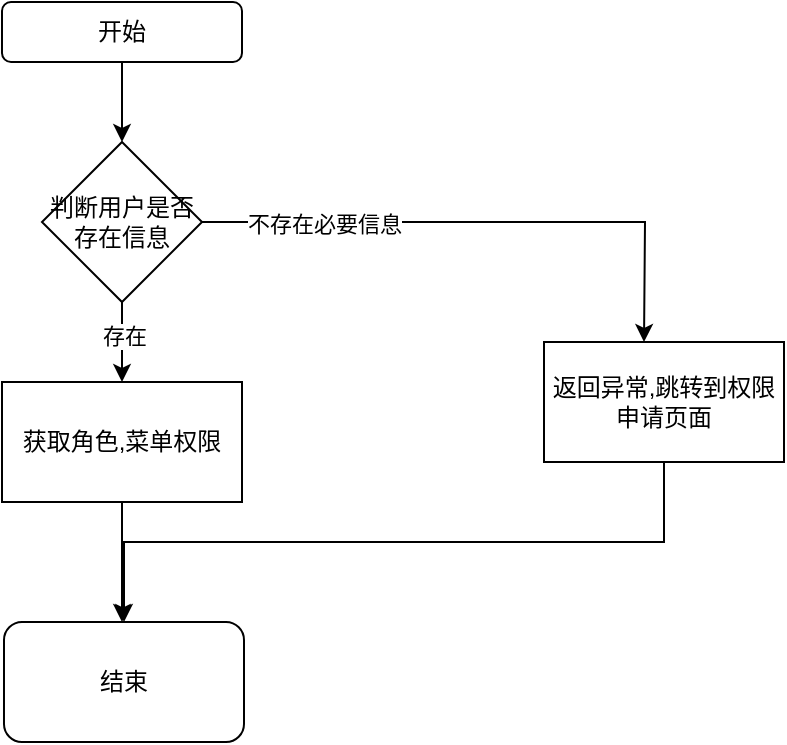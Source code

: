 <mxfile version="21.6.2" type="github">
  <diagram name="Page-1" id="-8qAUDSCcn36FpitHiww">
    <mxGraphModel dx="1434" dy="756" grid="1" gridSize="10" guides="1" tooltips="1" connect="1" arrows="1" fold="1" page="1" pageScale="1" pageWidth="827" pageHeight="1169" math="0" shadow="0">
      <root>
        <mxCell id="0" />
        <mxCell id="1" parent="0" />
        <mxCell id="v0NQ6IL76yMGGseSPTS2-2" style="edgeStyle=orthogonalEdgeStyle;rounded=0;orthogonalLoop=1;jettySize=auto;html=1;exitX=0.5;exitY=1;exitDx=0;exitDy=0;" edge="1" parent="1" source="v0NQ6IL76yMGGseSPTS2-1">
          <mxGeometry relative="1" as="geometry">
            <mxPoint x="339" y="90" as="targetPoint" />
          </mxGeometry>
        </mxCell>
        <mxCell id="v0NQ6IL76yMGGseSPTS2-1" value="开始" style="rounded=1;whiteSpace=wrap;html=1;" vertex="1" parent="1">
          <mxGeometry x="279" y="20" width="120" height="30" as="geometry" />
        </mxCell>
        <mxCell id="v0NQ6IL76yMGGseSPTS2-4" style="edgeStyle=orthogonalEdgeStyle;rounded=0;orthogonalLoop=1;jettySize=auto;html=1;exitX=0.5;exitY=1;exitDx=0;exitDy=0;" edge="1" parent="1" source="v0NQ6IL76yMGGseSPTS2-3">
          <mxGeometry relative="1" as="geometry">
            <mxPoint x="339" y="210" as="targetPoint" />
          </mxGeometry>
        </mxCell>
        <mxCell id="v0NQ6IL76yMGGseSPTS2-5" value="存在" style="edgeLabel;html=1;align=center;verticalAlign=middle;resizable=0;points=[];" vertex="1" connectable="0" parent="v0NQ6IL76yMGGseSPTS2-4">
          <mxGeometry x="-0.161" y="1" relative="1" as="geometry">
            <mxPoint as="offset" />
          </mxGeometry>
        </mxCell>
        <mxCell id="v0NQ6IL76yMGGseSPTS2-10" style="edgeStyle=orthogonalEdgeStyle;rounded=0;orthogonalLoop=1;jettySize=auto;html=1;exitX=1;exitY=0.5;exitDx=0;exitDy=0;" edge="1" parent="1" source="v0NQ6IL76yMGGseSPTS2-3">
          <mxGeometry relative="1" as="geometry">
            <mxPoint x="600" y="190" as="targetPoint" />
          </mxGeometry>
        </mxCell>
        <mxCell id="v0NQ6IL76yMGGseSPTS2-13" value="不存在必要信息" style="edgeLabel;html=1;align=center;verticalAlign=middle;resizable=0;points=[];" vertex="1" connectable="0" parent="v0NQ6IL76yMGGseSPTS2-10">
          <mxGeometry x="-0.567" y="-1" relative="1" as="geometry">
            <mxPoint as="offset" />
          </mxGeometry>
        </mxCell>
        <mxCell id="v0NQ6IL76yMGGseSPTS2-3" value="判断用户是否存在信息" style="rhombus;whiteSpace=wrap;html=1;" vertex="1" parent="1">
          <mxGeometry x="299" y="90" width="80" height="80" as="geometry" />
        </mxCell>
        <mxCell id="v0NQ6IL76yMGGseSPTS2-8" style="edgeStyle=orthogonalEdgeStyle;rounded=0;orthogonalLoop=1;jettySize=auto;html=1;exitX=0.5;exitY=1;exitDx=0;exitDy=0;" edge="1" parent="1" source="v0NQ6IL76yMGGseSPTS2-6">
          <mxGeometry relative="1" as="geometry">
            <mxPoint x="339" y="330" as="targetPoint" />
          </mxGeometry>
        </mxCell>
        <mxCell id="v0NQ6IL76yMGGseSPTS2-6" value="获取角色,菜单权限" style="rounded=0;whiteSpace=wrap;html=1;" vertex="1" parent="1">
          <mxGeometry x="279" y="210" width="120" height="60" as="geometry" />
        </mxCell>
        <mxCell id="v0NQ6IL76yMGGseSPTS2-7" style="edgeStyle=orthogonalEdgeStyle;rounded=0;orthogonalLoop=1;jettySize=auto;html=1;exitX=0.5;exitY=1;exitDx=0;exitDy=0;" edge="1" parent="1" source="v0NQ6IL76yMGGseSPTS2-6" target="v0NQ6IL76yMGGseSPTS2-6">
          <mxGeometry relative="1" as="geometry" />
        </mxCell>
        <mxCell id="v0NQ6IL76yMGGseSPTS2-9" value="结束" style="rounded=1;whiteSpace=wrap;html=1;" vertex="1" parent="1">
          <mxGeometry x="280" y="330" width="120" height="60" as="geometry" />
        </mxCell>
        <mxCell id="v0NQ6IL76yMGGseSPTS2-12" style="edgeStyle=orthogonalEdgeStyle;rounded=0;orthogonalLoop=1;jettySize=auto;html=1;exitX=0.5;exitY=1;exitDx=0;exitDy=0;entryX=0.5;entryY=0;entryDx=0;entryDy=0;" edge="1" parent="1" source="v0NQ6IL76yMGGseSPTS2-11" target="v0NQ6IL76yMGGseSPTS2-9">
          <mxGeometry relative="1" as="geometry" />
        </mxCell>
        <mxCell id="v0NQ6IL76yMGGseSPTS2-11" value="返回异常,跳转到权限申请页面" style="rounded=0;whiteSpace=wrap;html=1;" vertex="1" parent="1">
          <mxGeometry x="550" y="190" width="120" height="60" as="geometry" />
        </mxCell>
      </root>
    </mxGraphModel>
  </diagram>
</mxfile>
